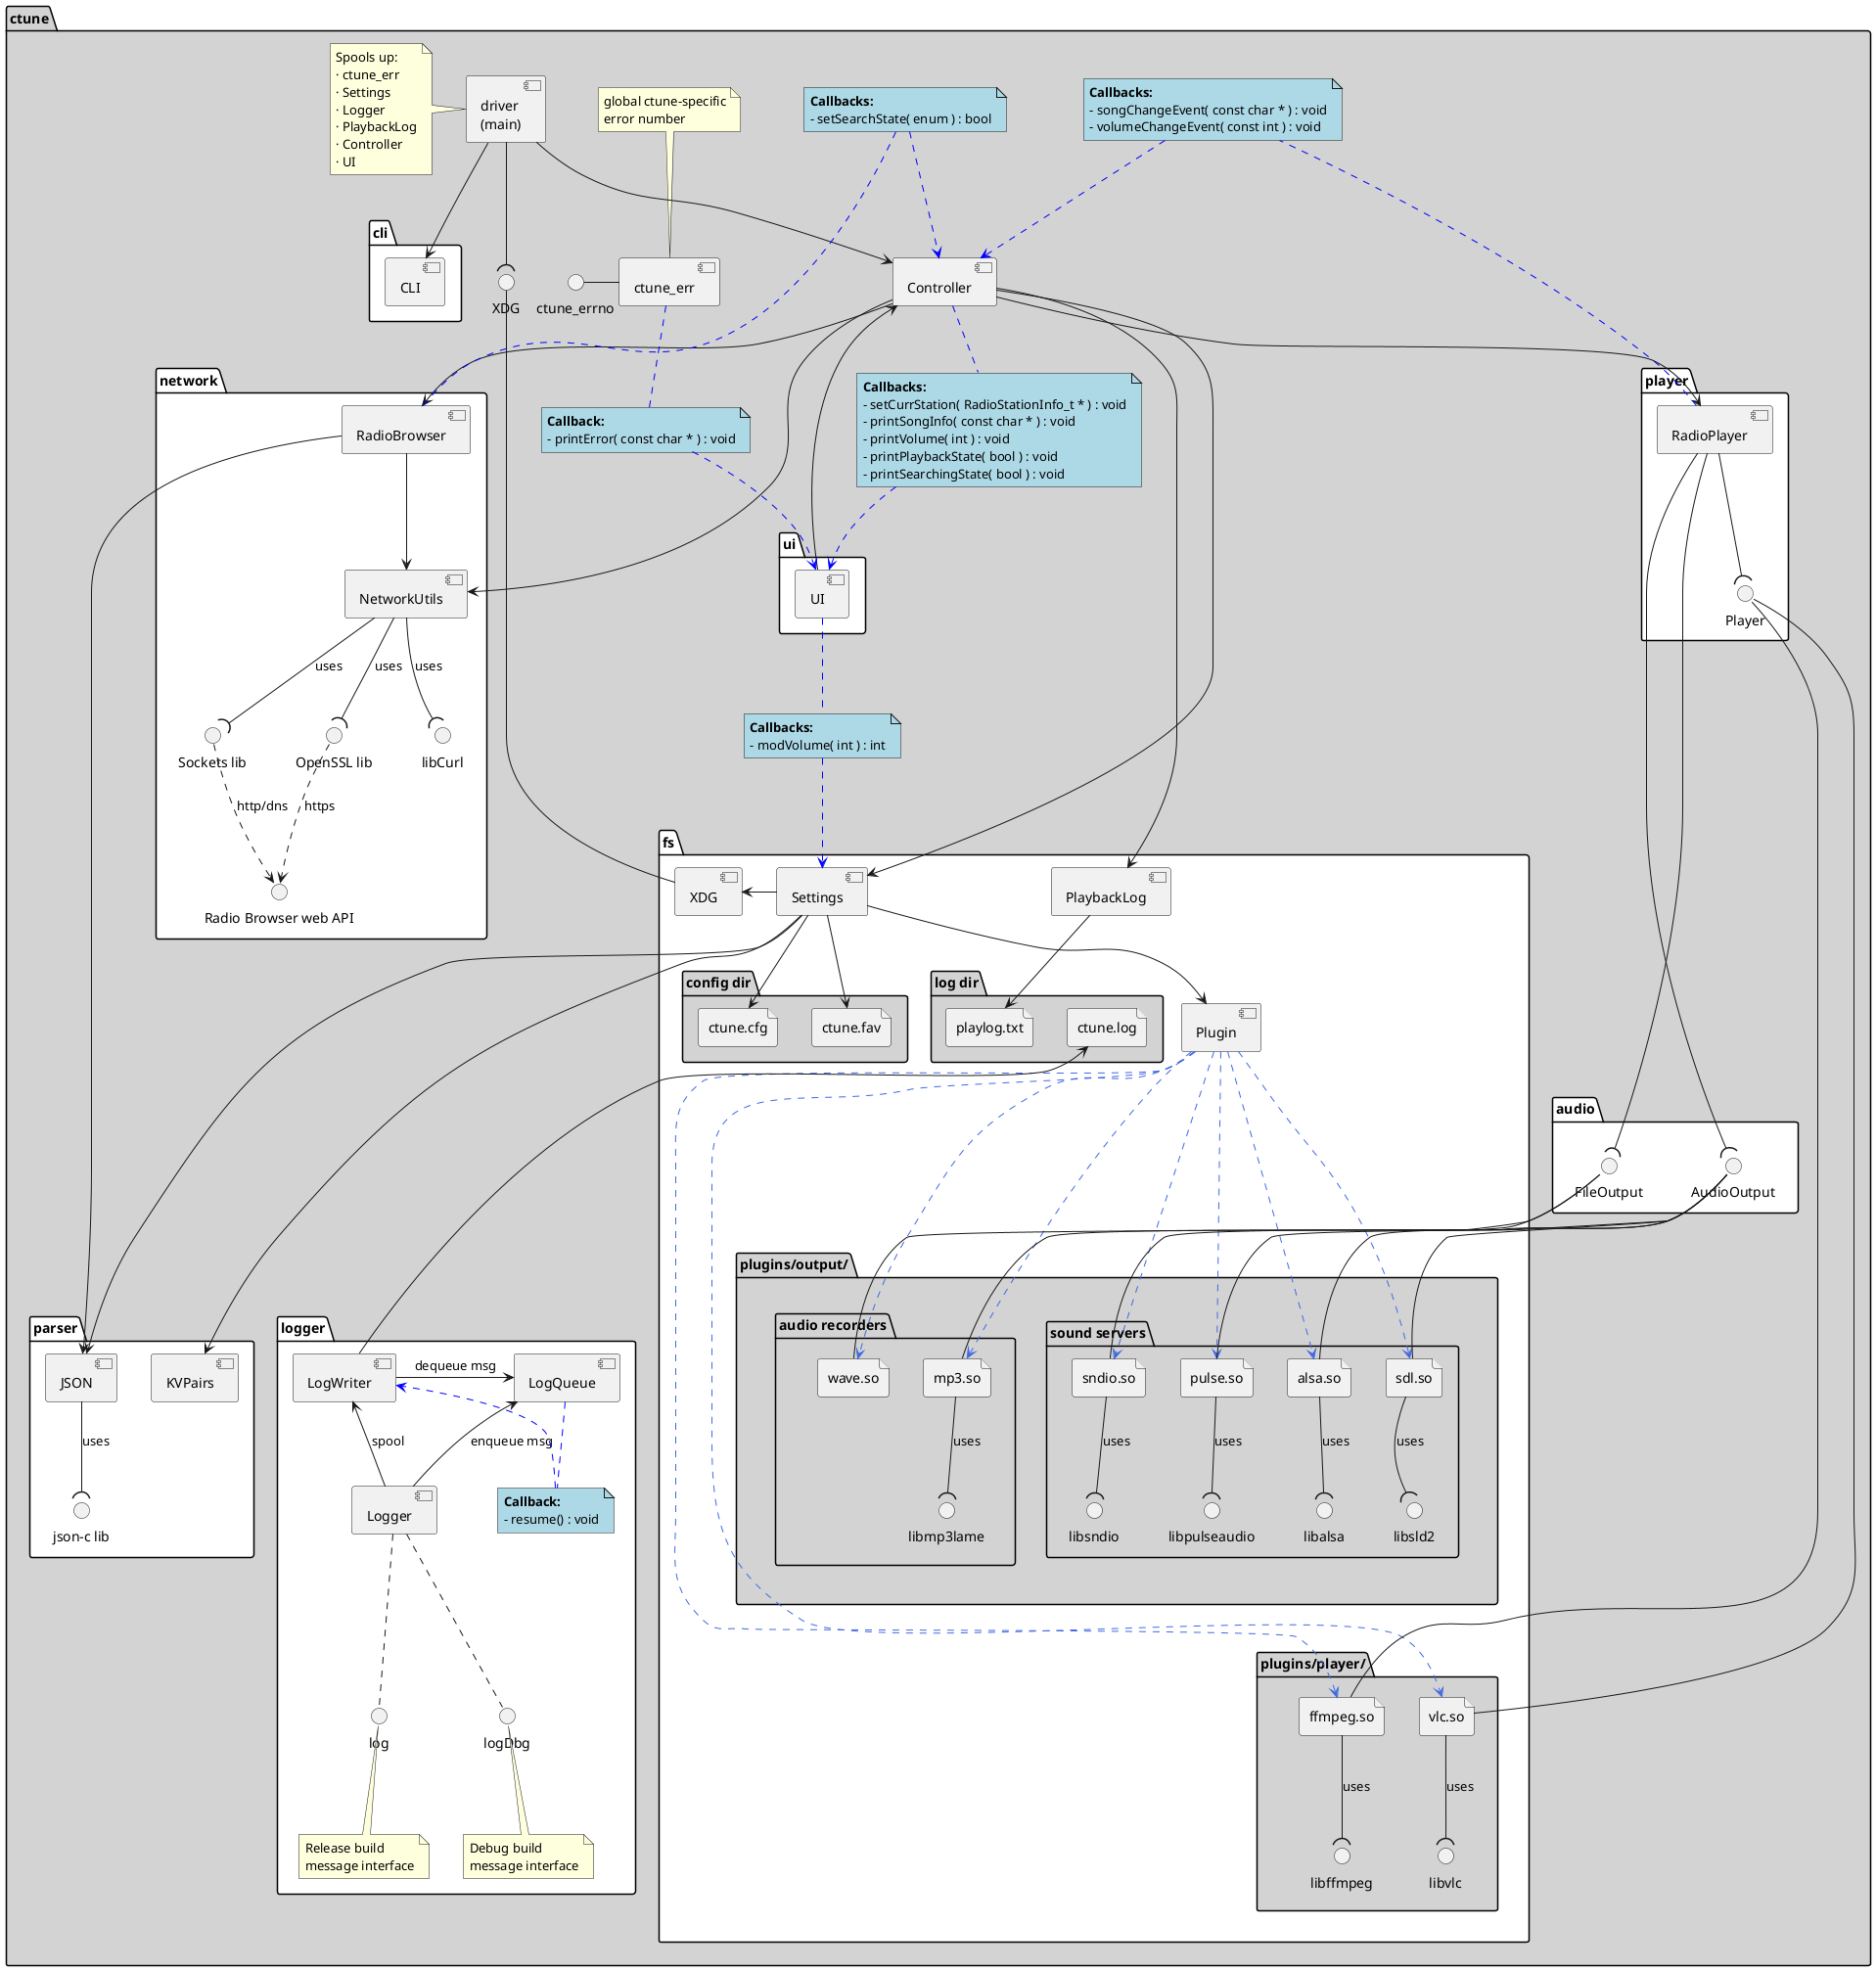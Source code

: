 @startuml

'skinparam linetype ortho
'skinparam linetype polyline

package ctune #lightgrey {
    package network #white {
        component                            NetworkUtils
        component                            RadioBrowser
        interface "Radio Browser web API" as RadioBrowserAPI
        interface "OpenSSL lib"           as OpenSSL
        interface "Sockets lib"           as Sockets
        interface "libCurl"               as Curl

        [RadioBrowser] -->  [NetworkUtils]

        NetworkUtils --( OpenSSL : "uses"
        NetworkUtils --( Sockets : "uses"
        NetworkUtils --( Curl    : "uses"
        OpenSSL      ..> RadioBrowserAPI : https
        Sockets      ..> RadioBrowserAPI : http/dns
    }

    package parser #white {
        component JSON
        interface JSONlib as "json-c lib"
        component KVPairs

        JSON --( JSONlib : uses
    }

    package fs #white {
        component PlaybackLog
        component Settings
        component XDG
        component Plugin

        package "plugins/player/" as plugins_in #lightgrey {
            file      "ffmpeg.so" as ffmpeg_plugin
            file      "vlc.so" as vlc_plugin
            interface libffmpeg
            interface libvlc

            ffmpeg_plugin -down-( libffmpeg : uses
            vlc_plugin    -down-( libvlc : uses
        }

        package "plugins/output/" as plugins_out #lightgrey {
            package "sound servers" as sound_servers {
                file "pulse.so" as pulse_plugin
                file "alsa.so" as alsa_plugin
                file "sdl.so" as sdl_plugin
                file "sndio.so" as sndio_plugin

                interface libalsa
                interface libpulseaudio
                interface libsld2
                interface libsndio
            }

            package "audio recorders" as audio_recorders {
                file "wave.so" as wave_plugin
                file "mp3.so" as mp3_plugin

                interface libmp3lame
            }

            pulse_plugin -down-( libpulseaudio : uses
            alsa_plugin -down-( libalsa : uses
            sdl_plugin -down-( libsld2 : uses
            sndio_plugin -down-( libsndio : uses
            mp3_plugin -down-( libmp3lame : uses
        }

        plugins_out -[hidden]- plugins_in

        package "config dir" #lightgrey {
            file cfgfile as "ctune.cfg"
            file favfile as "ctune.fav"
        }

        package "log dir" #lightgrey {
            file playlog as "playlog.txt"
            file logfile as "ctune.log"
        }

        Plugin .[#RoyalBlue]..> ffmpeg_plugin
        Plugin .[#RoyalBlue]..> vlc_plugin
        Plugin .[#RoyalBlue]..> pulse_plugin
        Plugin .[#RoyalBlue]..> alsa_plugin
        Plugin .[#RoyalBlue]..> sdl_plugin
        Plugin .[#RoyalBlue]..> sndio_plugin
        Plugin .[#RoyalBlue]..> wave_plugin
        Plugin .[#RoyalBlue]..> mp3_plugin

        Settings -> XDG
        Settings -down-> cfgfile
        Settings -down-> favfile

        PlaybackLog -down-> playlog
    }

    package audio #white {
        interface AudioOutput
        interface FileOutput
    }

'    player -[hidden]- audio
'    sound_servers -down[hidden]- audio_recorders
    audio_recorders -down[hidden]-- plugins_in
'    audio -[hidden]- audio_recorders
    plugins_in -left[hidden]- plugins_out


    AudioOutput -- pulse_plugin
    AudioOutput -- alsa_plugin
    AudioOutput -- sdl_plugin
    AudioOutput -- sndio_plugin
    FileOutput  -- mp3_plugin
    FileOutput  -- wave_plugin

    package player #white {
        component RadioPlayer
        interface Player

        RadioPlayer -down-( Player
    }

    Player -- ffmpeg_plugin
    Player -- vlc_plugin
    RadioPlayer --( AudioOutput
    RadioPlayer --( FileOutput

    package cli #white {
        component CLI
    }

    package ui #white {
        component UI
    }

    package logger #white {
        interface log
        interface logDbg
        component Logger
        component LogQueue
        component LogWriter

        log .up. Logger
        logDbg .up. Logger

        Logger -up-> LogQueue : enqueue msg
        Logger --> LogWriter : spool
        LogWriter -right-> LogQueue : dequeue msg
        LogWriter -up--> logfile

        note bottom of log    : Release build\nmessage interface
        note bottom of logDbg : Debug build\nmessage interface

        note "**Callback:**\n- resume() : void" as LogCB1 #lightblue
        LogQueue .[#blue].  LogCB1
        LogCB1   .[#blue].> LogWriter
    }

    interface "ctune_errno" as iErr1
    component ctune_err
    iErr1 - ctune_err
    note top of ctune_err : global ctune-specific\nerror number

    component Controller
    component "driver\n(main)" as driver

    note left of driver : Spools up:\n· ctune_err\n· Settings\n· Logger\n· PlaybackLog\n· Controller\n· UI


    driver --> CLI
    driver --> Controller
    Settings --> Plugin

    RadioBrowser -->   JSON

    Controller <--    UI
    Controller  -->   RadioPlayer
    Controller  ----> NetworkUtils
    Controller  -->   RadioBrowser
    Controller  --->  PlaybackLog
    Controller  -->   Settings

    interface iXDG as "XDG"
    iXDG -- XDG
    Settings    ----> JSON
    Settings    ----> KVPairs
    driver --( iXDG


    note "**Callbacks:**\n- setCurrStation( RadioStationInfo_t * ) : void\n- printSongInfo( const char * ) : void\n- printVolume( int ) : void\n- printPlaybackState( bool ) : void\n- printSearchingState( bool ) : void" as Callbacks1 #lightblue
    Controller .[#blue].  Callbacks1
    Callbacks1 .[#blue].> UI

    note "**Callbacks:**\n- songChangeEvent( const char * ) : void\n- volumeChangeEvent( const int ) : void" as Callbacks2 #lightblue
    RadioPlayer .[#blue].  Callbacks2
    Callbacks2  .[#blue].> Controller

    note "**Callbacks:**\n- setSearchState( enum ) : bool" as Callbacks3 #lightblue
    RadioBrowser .[#blue].  Callbacks3
    Callbacks3   .[#blue].> Controller

    note "**Callbacks:**\n- modVolume( int ) : int" as Callbacks4 #lightblue
    UI .[#blue]. Callbacks4
    Callbacks4 .[#blue].> Settings

    note "**Callback:**\n- printError( const char * ) : void" as Callbacks5 #lightblue
    ctune_err .[#blue]. Callbacks5
    Callbacks5 .[#blue].> UI

'    note "**Callback:**\n- playbackCtrl( enum ) : bool\n- songChangeEvent( const char * ) : void" as Callbacks6 #lightblue
'    AudioOutput .[#blue]. Callbacks6
'    Callbacks6 .[#blue].> Player
}
@enduml